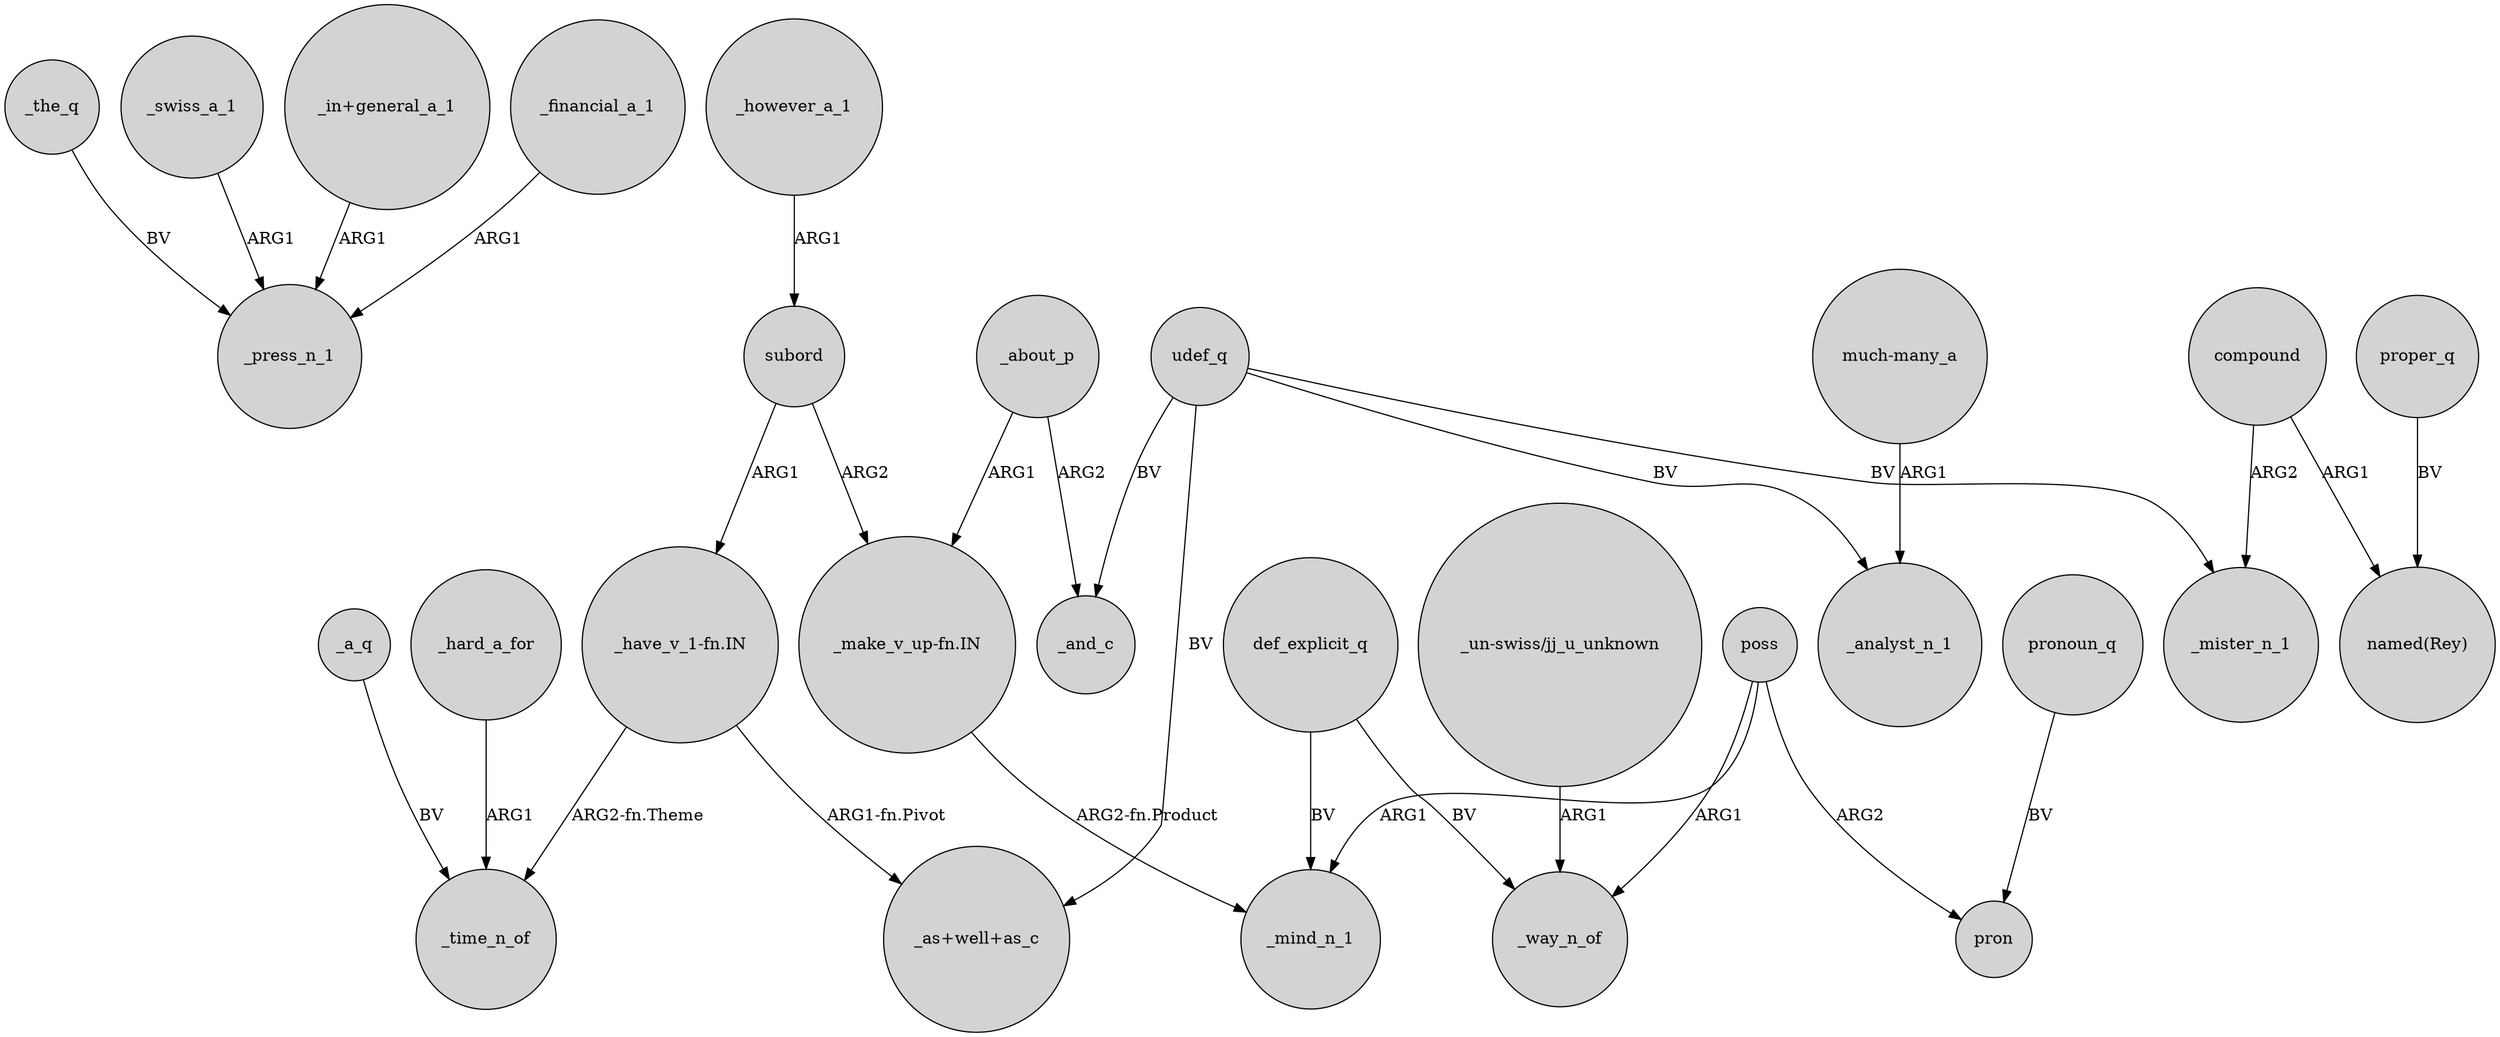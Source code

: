 digraph {
	node [shape=circle style=filled]
	_the_q -> _press_n_1 [label=BV]
	udef_q -> "_as+well+as_c" [label=BV]
	"_have_v_1-fn.IN" -> _time_n_of [label="ARG2-fn.Theme"]
	poss -> pron [label=ARG2]
	_swiss_a_1 -> _press_n_1 [label=ARG1]
	"_make_v_up-fn.IN" -> _mind_n_1 [label="ARG2-fn.Product"]
	compound -> _mister_n_1 [label=ARG2]
	poss -> _way_n_of [label=ARG1]
	udef_q -> _mister_n_1 [label=BV]
	_a_q -> _time_n_of [label=BV]
	"_in+general_a_1" -> _press_n_1 [label=ARG1]
	"_have_v_1-fn.IN" -> "_as+well+as_c" [label="ARG1-fn.Pivot"]
	_however_a_1 -> subord [label=ARG1]
	"much-many_a" -> _analyst_n_1 [label=ARG1]
	def_explicit_q -> _mind_n_1 [label=BV]
	compound -> "named(Rey)" [label=ARG1]
	_hard_a_for -> _time_n_of [label=ARG1]
	_about_p -> _and_c [label=ARG2]
	"_un-swiss/jj_u_unknown" -> _way_n_of [label=ARG1]
	pronoun_q -> pron [label=BV]
	def_explicit_q -> _way_n_of [label=BV]
	_about_p -> "_make_v_up-fn.IN" [label=ARG1]
	_financial_a_1 -> _press_n_1 [label=ARG1]
	subord -> "_have_v_1-fn.IN" [label=ARG1]
	poss -> _mind_n_1 [label=ARG1]
	subord -> "_make_v_up-fn.IN" [label=ARG2]
	udef_q -> _and_c [label=BV]
	udef_q -> _analyst_n_1 [label=BV]
	proper_q -> "named(Rey)" [label=BV]
}
